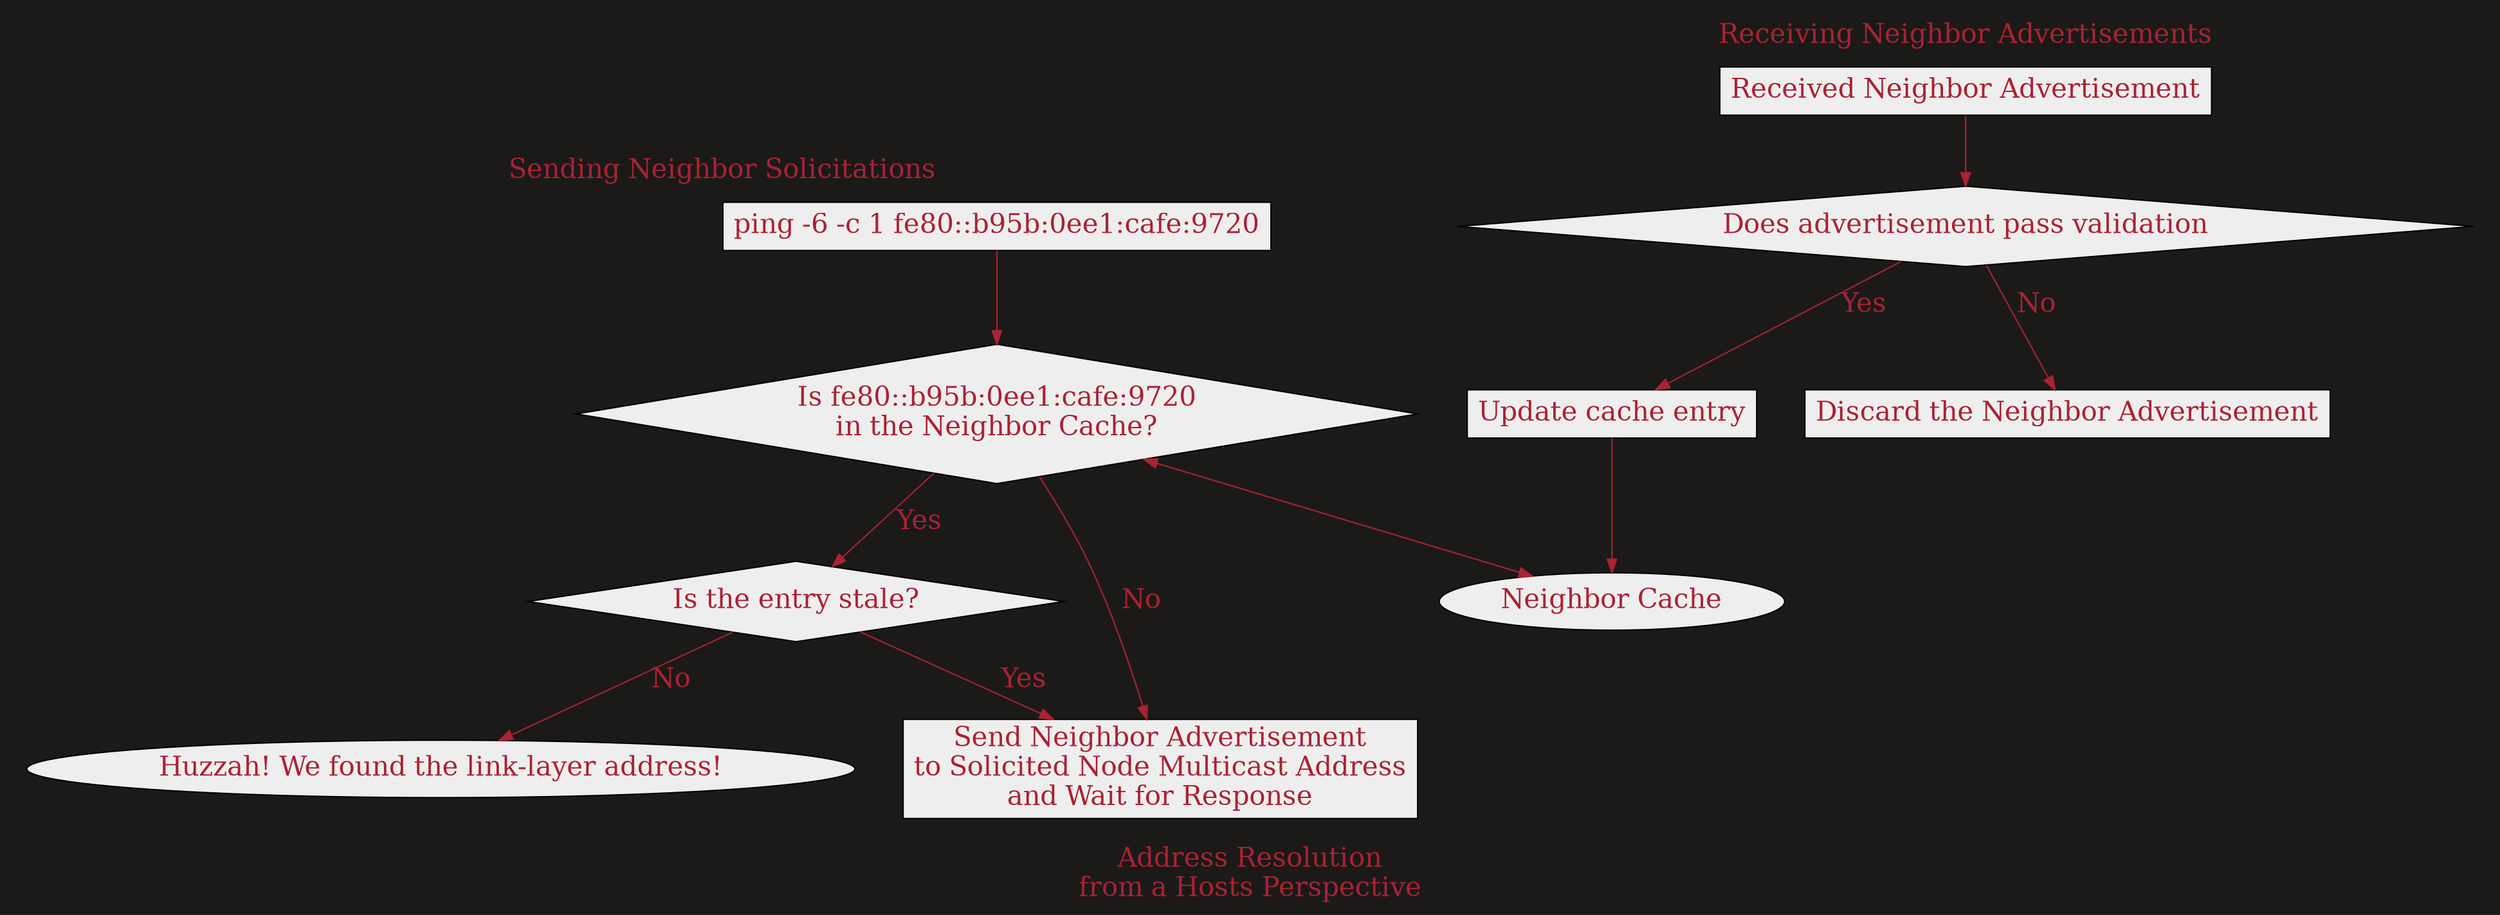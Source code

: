 digraph ARH {
    label="Address Resolution\nfrom a Hosts Perspective"
    compound=true
    splines=true
    color=none
    fontcolor="#aa2233"
    fontsize=20
    bgcolor="#1b1a18"
    nodesep=0.5
    edge[
        color="#aa2233"
        fontcolor="#aa2233"
        fontsize=20
    ]
    node[
        fontcolor="#aa2233"
        fontsize=20
        fillcolor="#eeeeee"
        style=filled
    ]
    nd_cache[
        label="Neighbor Cache"
        shape=oval
    ]
    subgraph cluster0 {
        label="Sending Neighbor Solicitations"
        ping[
            label="ping -6 -c 1 fe80::b95b:0ee1:cafe:9720"
            shape=rectangle
        ]
        is_in_cache[
            label="Is fe80::b95b:0ee1:cafe:9720\nin the Neighbor Cache?"
            shape=diamond
        ]
        is_stale[
            label="Is the entry stale?"
            shape=diamond
        ]
        fetch_ll_addr[
            label="\
Send Neighbor Advertisement\n\
to Solicited Node Multicast Address\n\
and Wait for Response"
            shape=rectangle
        ]
        use_cached_addr[
            label="Huzzah! We found the link-layer address!"
        ]
    }
    subgraph cluster1 {
        label="Receiving Neighbor Advertisements"
        recv_na[
            label="Received Neighbor Advertisement"
            shape=rectangle
        ]
        na_valid[
            label="Does advertisement pass validation"
            shape=diamond
        ]
        update[
            label="Update cache entry"
            shape=rectangle
        ]
        discard_advert[
            label="Discard the Neighbor Advertisement"
            shape=rectangle
        ]
    }

    // Neighbor Solicitation
    ping -> is_in_cache
    is_in_cache -> nd_cache[dir=both]
    is_in_cache -> is_stale[label="Yes"]
    is_in_cache -> fetch_ll_addr[label="No"]
    is_stale -> fetch_ll_addr[label="Yes"]
    is_stale -> use_cached_addr[label="No"]

    // Neighbor Advertisement
    recv_na -> na_valid
    na_valid -> discard_advert[label="No"]
    na_valid -> update[label="Yes"]
    update -> nd_cache
}
